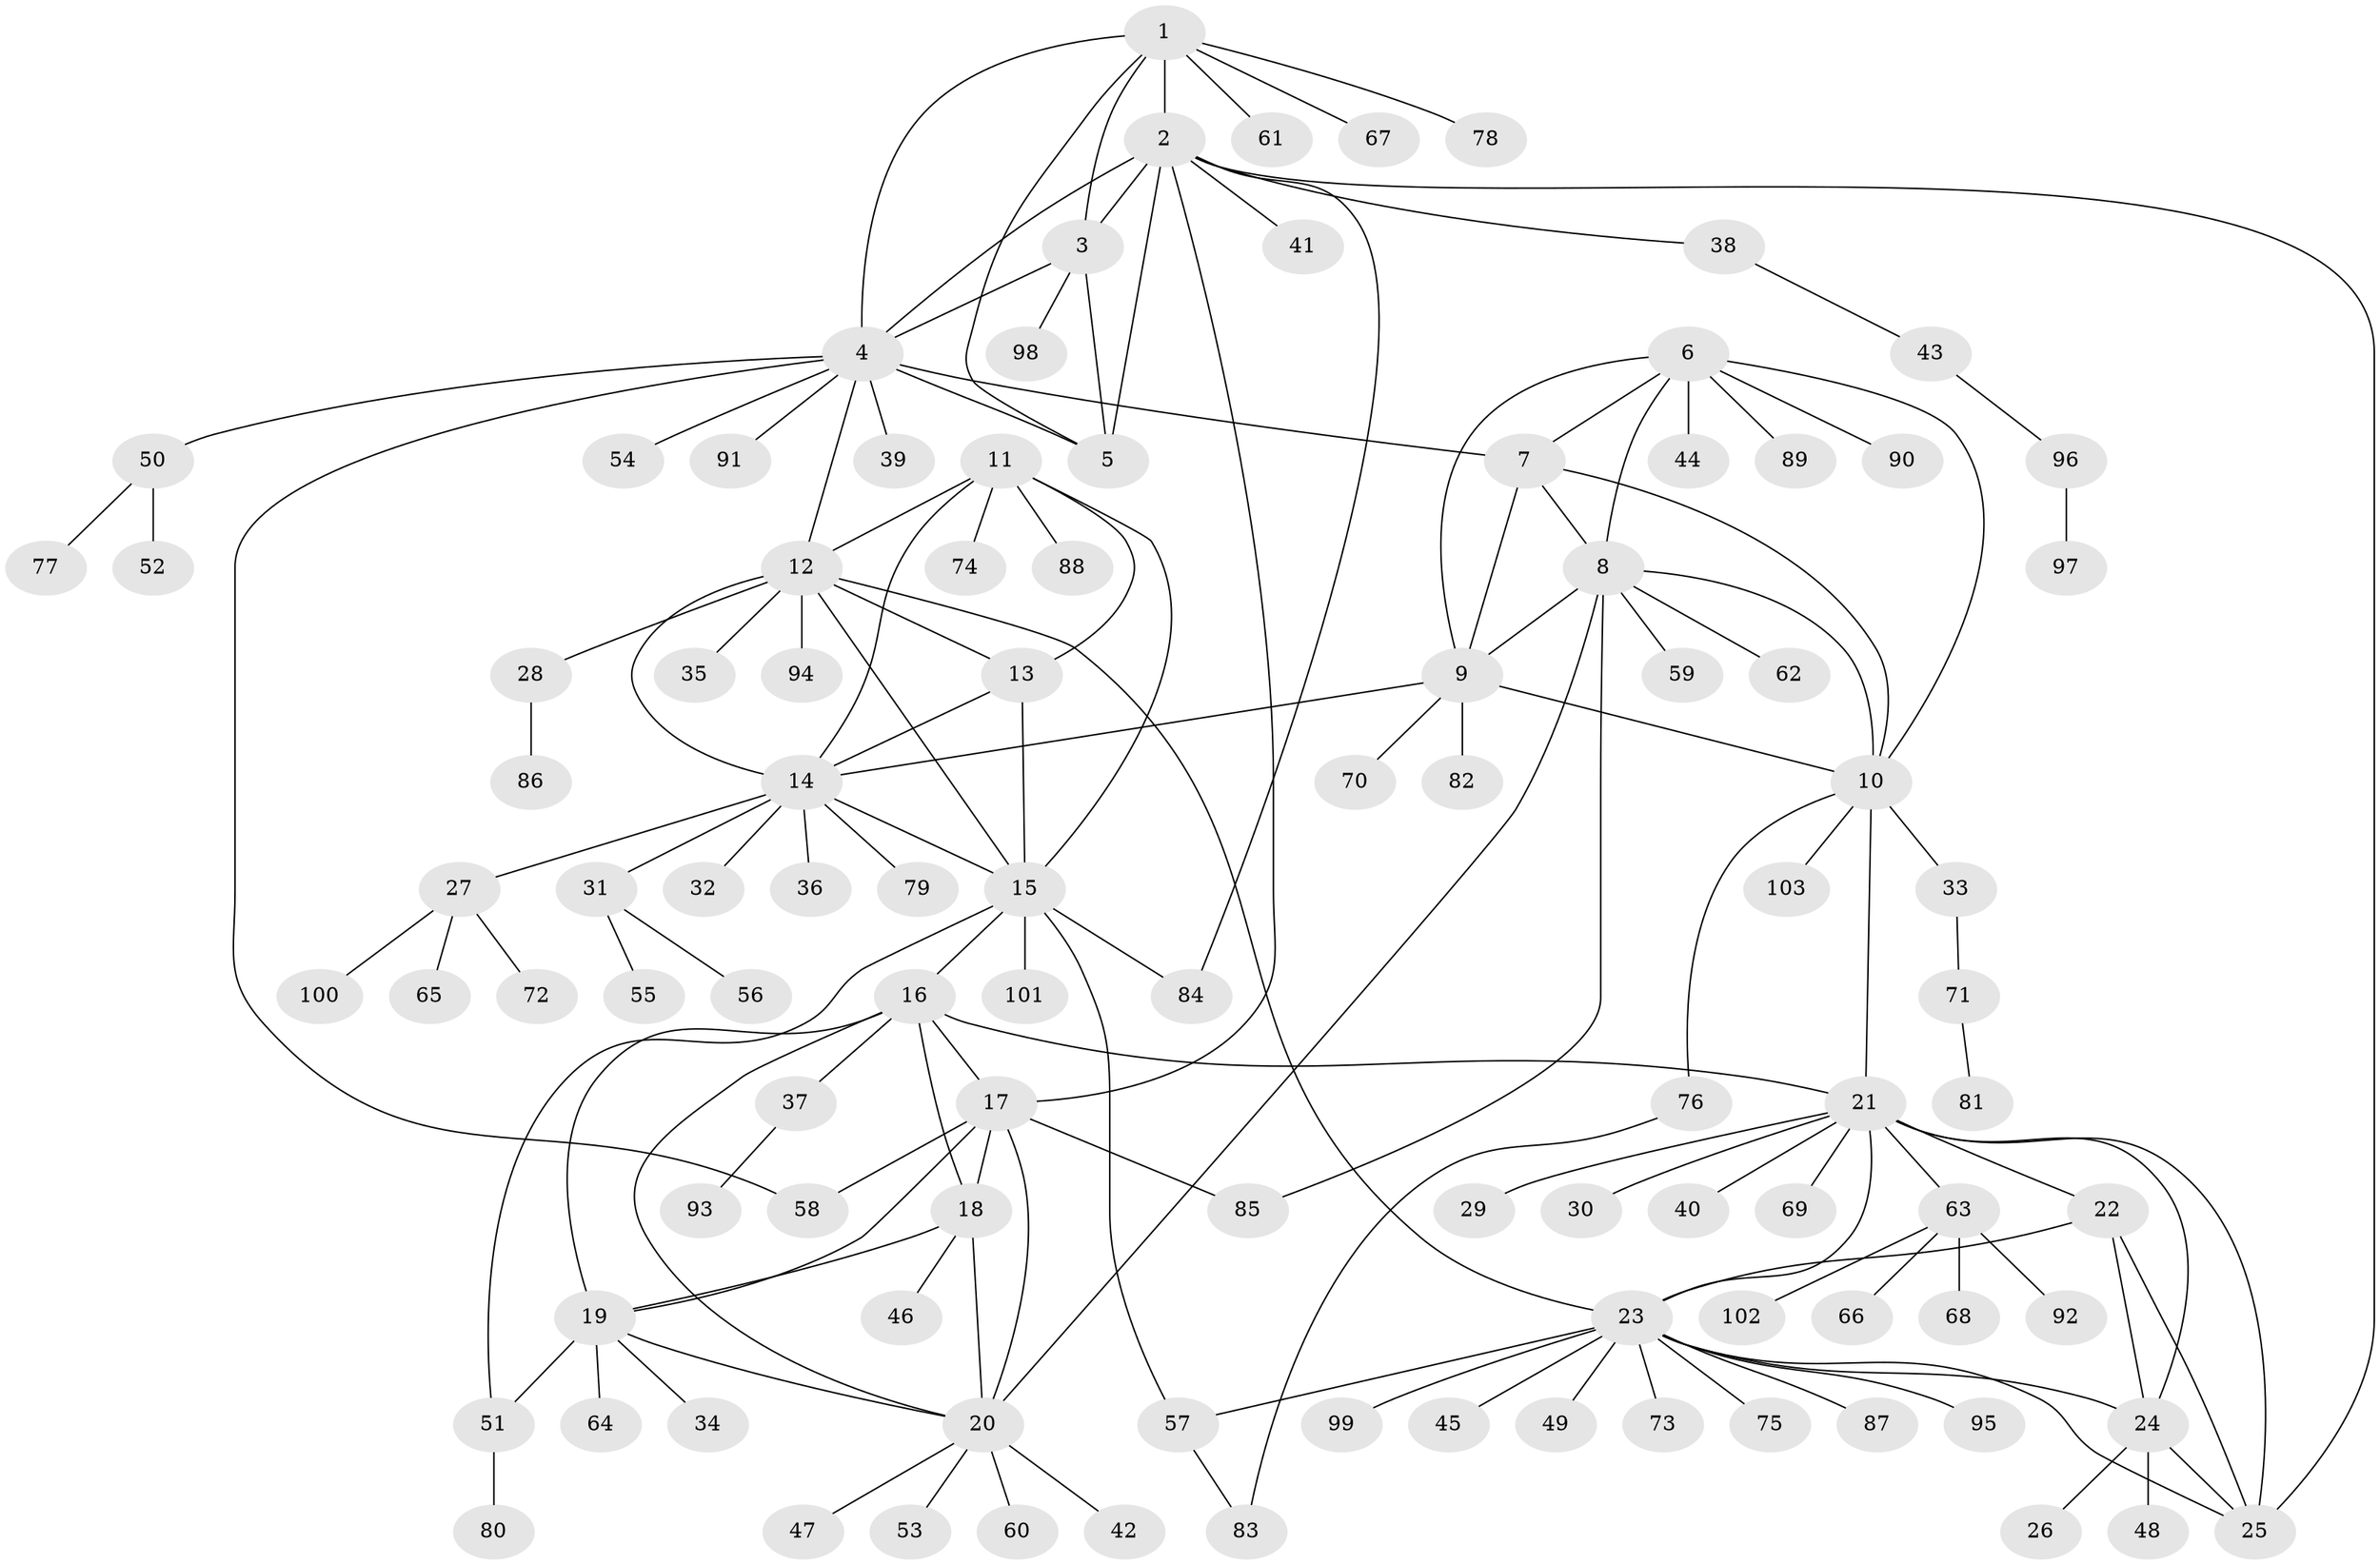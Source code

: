 // coarse degree distribution, {6: 0.039473684210526314, 8: 0.039473684210526314, 4: 0.09210526315789473, 11: 0.02631578947368421, 10: 0.013157894736842105, 13: 0.013157894736842105, 3: 0.05263157894736842, 7: 0.02631578947368421, 5: 0.013157894736842105, 9: 0.013157894736842105, 1: 0.5921052631578947, 2: 0.07894736842105263}
// Generated by graph-tools (version 1.1) at 2025/52/02/27/25 19:52:18]
// undirected, 103 vertices, 144 edges
graph export_dot {
graph [start="1"]
  node [color=gray90,style=filled];
  1;
  2;
  3;
  4;
  5;
  6;
  7;
  8;
  9;
  10;
  11;
  12;
  13;
  14;
  15;
  16;
  17;
  18;
  19;
  20;
  21;
  22;
  23;
  24;
  25;
  26;
  27;
  28;
  29;
  30;
  31;
  32;
  33;
  34;
  35;
  36;
  37;
  38;
  39;
  40;
  41;
  42;
  43;
  44;
  45;
  46;
  47;
  48;
  49;
  50;
  51;
  52;
  53;
  54;
  55;
  56;
  57;
  58;
  59;
  60;
  61;
  62;
  63;
  64;
  65;
  66;
  67;
  68;
  69;
  70;
  71;
  72;
  73;
  74;
  75;
  76;
  77;
  78;
  79;
  80;
  81;
  82;
  83;
  84;
  85;
  86;
  87;
  88;
  89;
  90;
  91;
  92;
  93;
  94;
  95;
  96;
  97;
  98;
  99;
  100;
  101;
  102;
  103;
  1 -- 2;
  1 -- 3;
  1 -- 4;
  1 -- 5;
  1 -- 61;
  1 -- 67;
  1 -- 78;
  2 -- 3;
  2 -- 4;
  2 -- 5;
  2 -- 17;
  2 -- 25;
  2 -- 38;
  2 -- 41;
  2 -- 84;
  3 -- 4;
  3 -- 5;
  3 -- 98;
  4 -- 5;
  4 -- 7;
  4 -- 12;
  4 -- 39;
  4 -- 50;
  4 -- 54;
  4 -- 58;
  4 -- 91;
  6 -- 7;
  6 -- 8;
  6 -- 9;
  6 -- 10;
  6 -- 44;
  6 -- 89;
  6 -- 90;
  7 -- 8;
  7 -- 9;
  7 -- 10;
  8 -- 9;
  8 -- 10;
  8 -- 20;
  8 -- 59;
  8 -- 62;
  8 -- 85;
  9 -- 10;
  9 -- 14;
  9 -- 70;
  9 -- 82;
  10 -- 21;
  10 -- 33;
  10 -- 76;
  10 -- 103;
  11 -- 12;
  11 -- 13;
  11 -- 14;
  11 -- 15;
  11 -- 74;
  11 -- 88;
  12 -- 13;
  12 -- 14;
  12 -- 15;
  12 -- 23;
  12 -- 28;
  12 -- 35;
  12 -- 94;
  13 -- 14;
  13 -- 15;
  14 -- 15;
  14 -- 27;
  14 -- 31;
  14 -- 32;
  14 -- 36;
  14 -- 79;
  15 -- 16;
  15 -- 51;
  15 -- 57;
  15 -- 84;
  15 -- 101;
  16 -- 17;
  16 -- 18;
  16 -- 19;
  16 -- 20;
  16 -- 21;
  16 -- 37;
  17 -- 18;
  17 -- 19;
  17 -- 20;
  17 -- 58;
  17 -- 85;
  18 -- 19;
  18 -- 20;
  18 -- 46;
  19 -- 20;
  19 -- 34;
  19 -- 51;
  19 -- 64;
  20 -- 42;
  20 -- 47;
  20 -- 53;
  20 -- 60;
  21 -- 22;
  21 -- 23;
  21 -- 24;
  21 -- 25;
  21 -- 29;
  21 -- 30;
  21 -- 40;
  21 -- 63;
  21 -- 69;
  22 -- 23;
  22 -- 24;
  22 -- 25;
  23 -- 24;
  23 -- 25;
  23 -- 45;
  23 -- 49;
  23 -- 57;
  23 -- 73;
  23 -- 75;
  23 -- 87;
  23 -- 95;
  23 -- 99;
  24 -- 25;
  24 -- 26;
  24 -- 48;
  27 -- 65;
  27 -- 72;
  27 -- 100;
  28 -- 86;
  31 -- 55;
  31 -- 56;
  33 -- 71;
  37 -- 93;
  38 -- 43;
  43 -- 96;
  50 -- 52;
  50 -- 77;
  51 -- 80;
  57 -- 83;
  63 -- 66;
  63 -- 68;
  63 -- 92;
  63 -- 102;
  71 -- 81;
  76 -- 83;
  96 -- 97;
}
